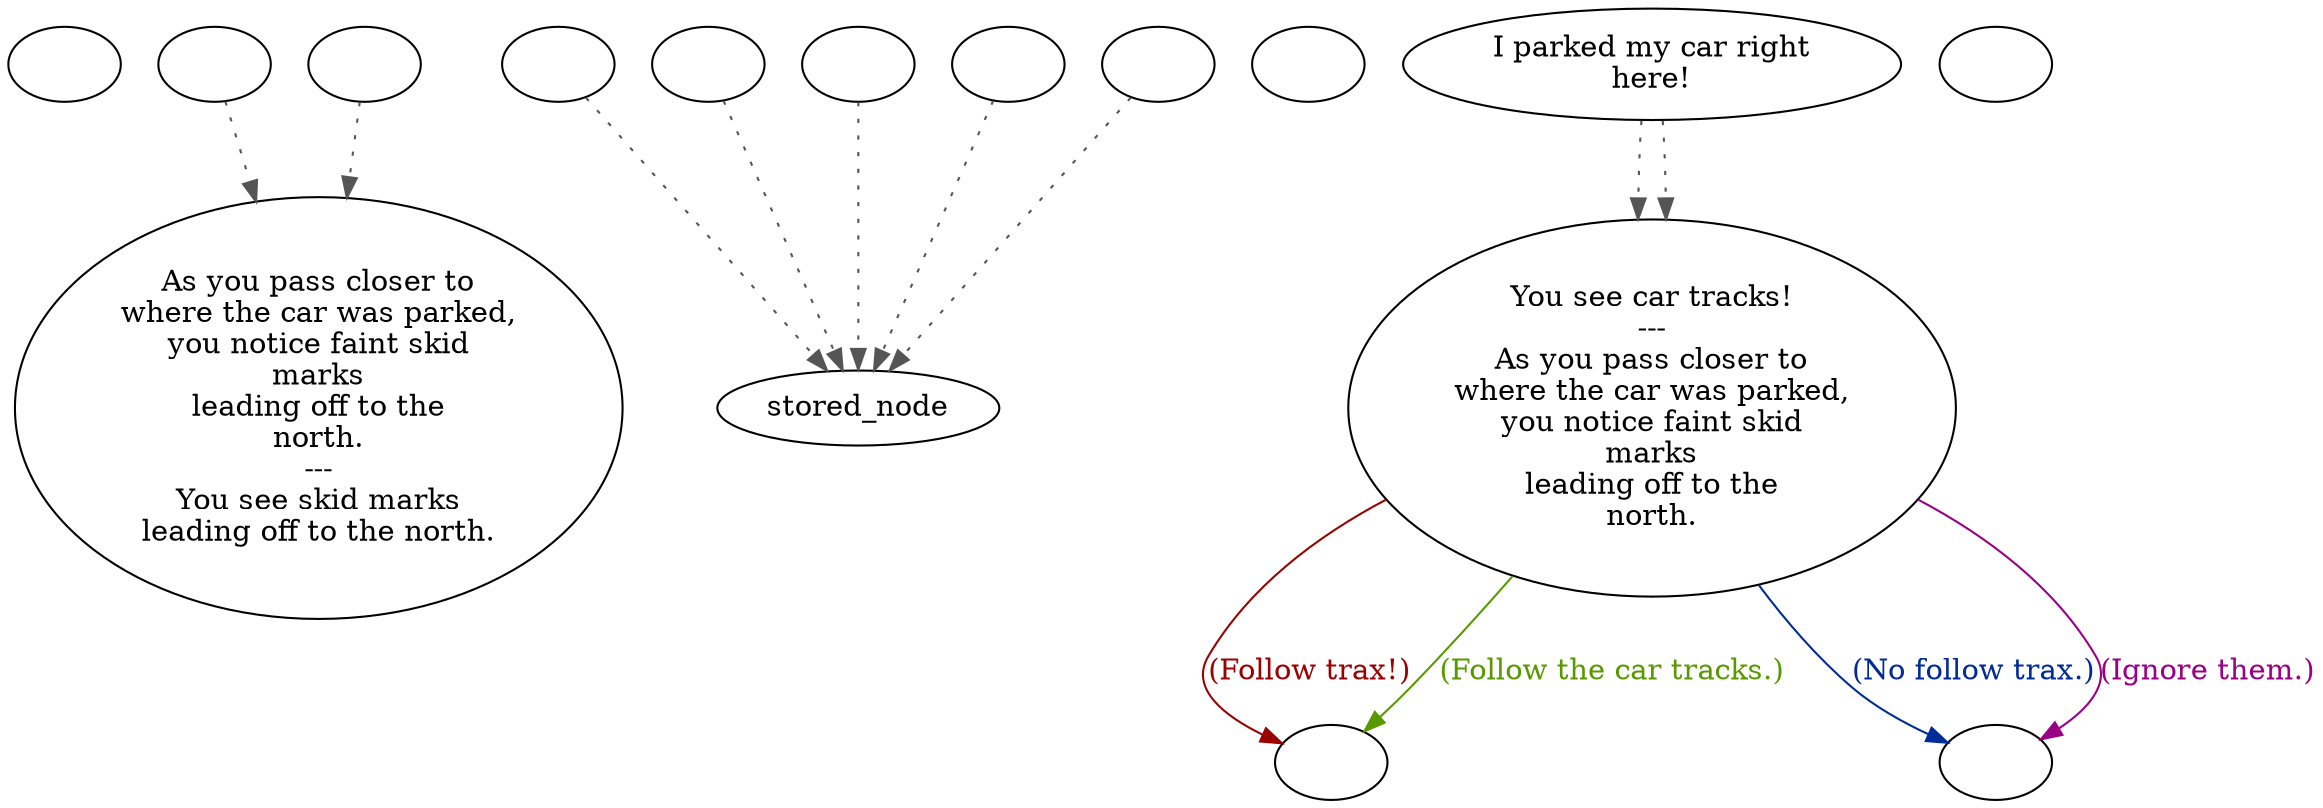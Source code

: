 digraph ntCar2 {
  "checkPartyMembersNearDoor" [style=filled       fillcolor="#FFFFFF"       color="#000000"]
  "checkPartyMembersNearDoor" [label=""]
  "ChooseFromList" [style=filled       fillcolor="#FFFFFF"       color="#000000"]
  "ChooseFromList" [label="As you pass closer to\nwhere the car was parked,\nyou notice faint skid\nmarks\nleading off to the\nnorth.\n---\nYou see skid marks\nleading off to the north."]
  "CLICK_PREV" [style=filled       fillcolor="#FFFFFF"       color="#000000"]
  "CLICK_PREV" -> "ChooseFromList" [style=dotted color="#555555"]
  "CLICK_PREV" [label=""]
  "CLICK_0" [style=filled       fillcolor="#FFFFFF"       color="#000000"]
  "CLICK_0" -> "stored_node" [style=dotted color="#555555"]
  "CLICK_0" [label=""]
  "CLICK_1" [style=filled       fillcolor="#FFFFFF"       color="#000000"]
  "CLICK_1" -> "stored_node" [style=dotted color="#555555"]
  "CLICK_1" [label=""]
  "CLICK_2" [style=filled       fillcolor="#FFFFFF"       color="#000000"]
  "CLICK_2" -> "stored_node" [style=dotted color="#555555"]
  "CLICK_2" [label=""]
  "CLICK_3" [style=filled       fillcolor="#FFFFFF"       color="#000000"]
  "CLICK_3" -> "stored_node" [style=dotted color="#555555"]
  "CLICK_3" [label=""]
  "CLICK_4" [style=filled       fillcolor="#FFFFFF"       color="#000000"]
  "CLICK_4" -> "stored_node" [style=dotted color="#555555"]
  "CLICK_4" [label=""]
  "CLICK_MORE" [style=filled       fillcolor="#FFFFFF"       color="#000000"]
  "CLICK_MORE" -> "ChooseFromList" [style=dotted color="#555555"]
  "CLICK_MORE" [label=""]
  "start" [style=filled       fillcolor="#FFFFFF"       color="#000000"]
  "start" [label=""]
  "spatial_p_proc" [style=filled       fillcolor="#FFFFFF"       color="#000000"]
  "spatial_p_proc" -> "Node004" [style=dotted color="#555555"]
  "spatial_p_proc" -> "Node004" [style=dotted color="#555555"]
  "spatial_p_proc" [label="I parked my car right\nhere!"]
  "map_update_p_proc" [style=filled       fillcolor="#FFFFFF"       color="#000000"]
  "map_update_p_proc" [label=""]
  "Node004" [style=filled       fillcolor="#FFFFFF"       color="#000000"]
  "Node004" [label="You see car tracks!\n---\nAs you pass closer to\nwhere the car was parked,\nyou notice faint skid\nmarks\nleading off to the\nnorth."]
  "Node004" -> "Node990" [label="(Follow trax!)" color="#990200" fontcolor="#990200"]
  "Node004" -> "Node999" [label="(No follow trax.)" color="#002B99" fontcolor="#002B99"]
  "Node004" -> "Node990" [label="(Follow the car tracks.)" color="#589900" fontcolor="#589900"]
  "Node004" -> "Node999" [label="(Ignore them.)" color="#990084" fontcolor="#990084"]
  "Node999" [style=filled       fillcolor="#FFFFFF"       color="#000000"]
  "Node999" [label=""]
  "Node990" [style=filled       fillcolor="#FFFFFF"       color="#000000"]
  "Node990" [label=""]
}
